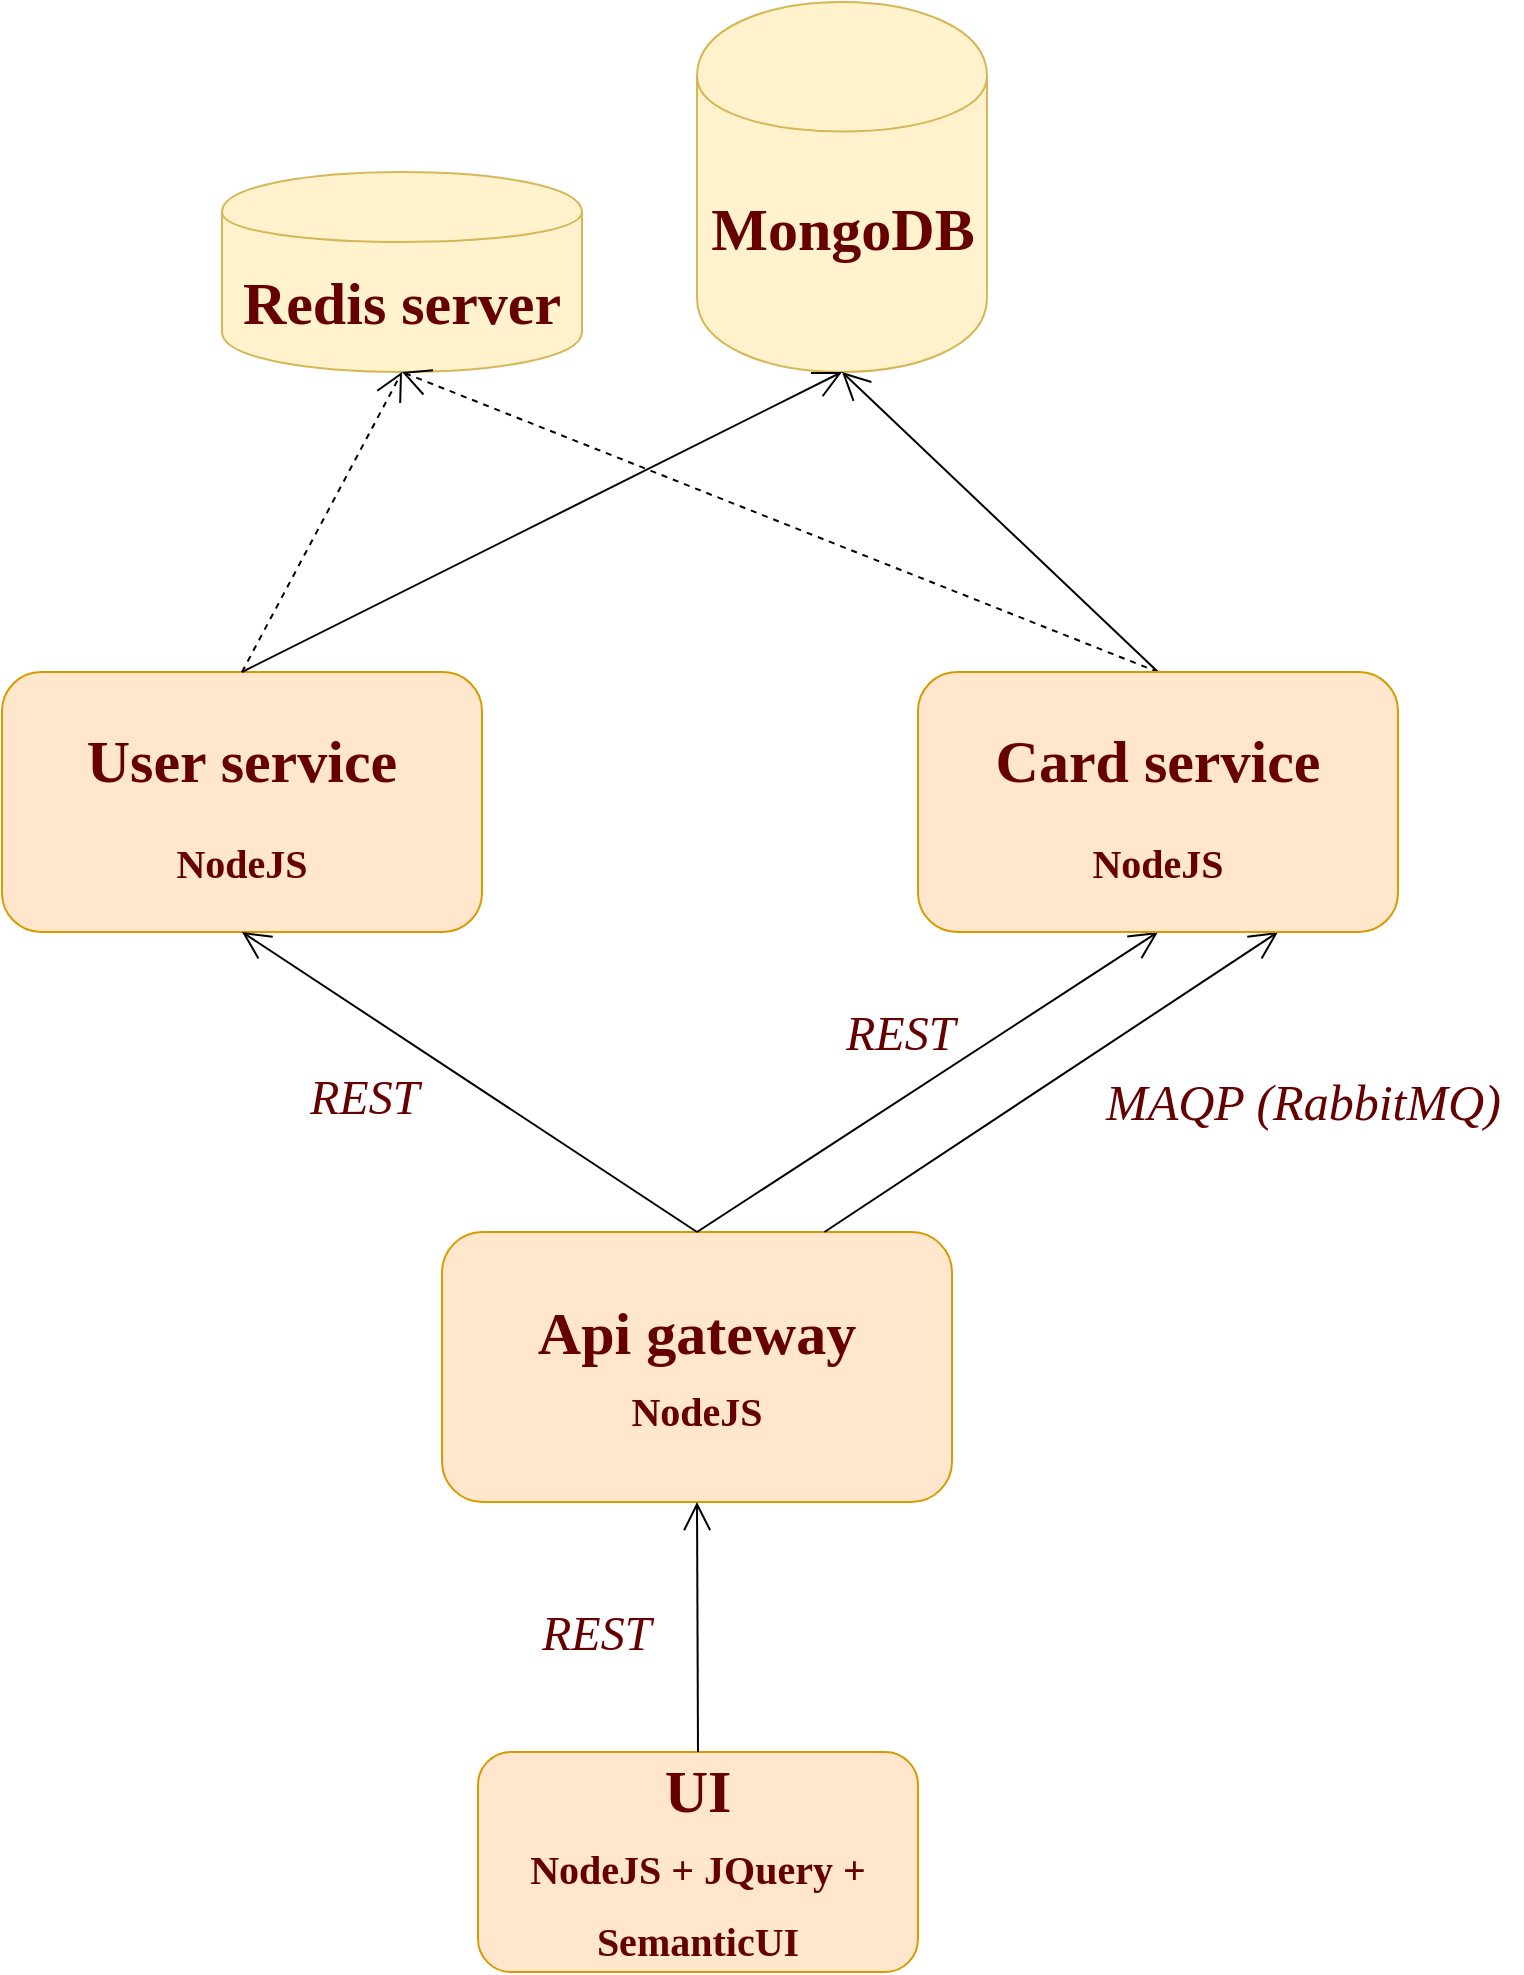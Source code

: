 <mxfile version="10.8.0" type="github"><diagram id="pGqmQ-XWjks_1kiZlFlP" name="Page-1"><mxGraphModel dx="1327" dy="1627" grid="1" gridSize="10" guides="1" tooltips="1" connect="1" arrows="1" fold="1" page="1" pageScale="1" pageWidth="1100" pageHeight="850" math="0" shadow="0"><root><mxCell id="0"/><mxCell id="1" parent="0"/><mxCell id="mJLg9562DxXcQiZm1wYq-2" value="&lt;b&gt;MongoDB&lt;/b&gt;" style="shape=cylinder;whiteSpace=wrap;html=1;boundedLbl=1;backgroundOutline=1;fontSize=30;fontStyle=0;fillColor=#fff2cc;strokeColor=#d6b656;fontFamily=Verdana;fontColor=#660000;" vertex="1" parent="1"><mxGeometry x="487.5" y="-175" width="145" height="185" as="geometry"/></mxCell><mxCell id="mJLg9562DxXcQiZm1wYq-3" value="&lt;p style=&quot;line-height: 0%&quot;&gt;&lt;font&gt;&lt;b&gt;&lt;br&gt;&lt;/b&gt;&lt;/font&gt;&lt;/p&gt;&lt;p style=&quot;line-height: 0%&quot;&gt;&lt;font&gt;&lt;b&gt;&lt;br&gt;&lt;/b&gt;&lt;/font&gt;&lt;/p&gt;&lt;p style=&quot;line-height: 0%&quot;&gt;&lt;font&gt;&lt;b&gt;User service&lt;/b&gt;&lt;/font&gt;&lt;/p&gt;&lt;p&gt;&lt;b style=&quot;font-size: 20px&quot;&gt;NodeJS&lt;/b&gt;&lt;/p&gt;&lt;br&gt;" style="rounded=1;whiteSpace=wrap;html=1;fontSize=30;fontStyle=0;fillColor=#ffe6cc;strokeColor=#d79b00;fontFamily=Verdana;fontColor=#660000;" vertex="1" parent="1"><mxGeometry x="140" y="160" width="240" height="130" as="geometry"/></mxCell><mxCell id="mJLg9562DxXcQiZm1wYq-5" value="&lt;b&gt;Api gateway&lt;br&gt;&lt;font style=&quot;font-size: 20px&quot;&gt;NodeJS&lt;/font&gt;&lt;br&gt;&lt;/b&gt;" style="rounded=1;whiteSpace=wrap;html=1;fontSize=30;fontStyle=0;fillColor=#ffe6cc;strokeColor=#d79b00;fontFamily=Verdana;fontColor=#660000;" vertex="1" parent="1"><mxGeometry x="360" y="440" width="255" height="135" as="geometry"/></mxCell><mxCell id="mJLg9562DxXcQiZm1wYq-6" value="&lt;b&gt;UI&lt;br&gt;&lt;font style=&quot;font-size: 20px&quot;&gt;NodeJS + JQuery + SemanticUI&lt;/font&gt;&lt;br&gt;&lt;/b&gt;" style="rounded=1;whiteSpace=wrap;html=1;fontSize=30;fontStyle=0;fillColor=#ffe6cc;strokeColor=#d79b00;fontFamily=Verdana;fontColor=#660000;" vertex="1" parent="1"><mxGeometry x="378" y="700" width="220" height="110" as="geometry"/></mxCell><mxCell id="mJLg9562DxXcQiZm1wYq-8" value="&lt;b&gt;Redis server&lt;/b&gt;" style="shape=cylinder;whiteSpace=wrap;html=1;boundedLbl=1;backgroundOutline=1;fontSize=30;fontStyle=0;fillColor=#fff2cc;strokeColor=#d6b656;fontFamily=Verdana;fontColor=#660000;" vertex="1" parent="1"><mxGeometry x="250" y="-90" width="180" height="100" as="geometry"/></mxCell><mxCell id="mJLg9562DxXcQiZm1wYq-9" value="" style="endArrow=open;endSize=12;dashed=1;html=1;fontSize=30;exitX=0.5;exitY=0;exitDx=0;exitDy=0;entryX=0.5;entryY=1;entryDx=0;entryDy=0;fontFamily=Verdana;fontColor=#660000;" edge="1" parent="1" source="mJLg9562DxXcQiZm1wYq-3" target="mJLg9562DxXcQiZm1wYq-8"><mxGeometry width="160" relative="1" as="geometry"><mxPoint x="200" y="110" as="sourcePoint"/><mxPoint x="360" y="110" as="targetPoint"/></mxGeometry></mxCell><mxCell id="mJLg9562DxXcQiZm1wYq-10" value="" style="endArrow=open;endSize=12;dashed=1;html=1;fontSize=30;exitX=0.5;exitY=0;exitDx=0;exitDy=0;entryX=0.5;entryY=1;entryDx=0;entryDy=0;fontFamily=Verdana;fontColor=#660000;" edge="1" parent="1" source="mJLg9562DxXcQiZm1wYq-21" target="mJLg9562DxXcQiZm1wYq-8"><mxGeometry width="160" relative="1" as="geometry"><mxPoint x="730" y="160" as="sourcePoint"/><mxPoint x="360" y="20" as="targetPoint"/></mxGeometry></mxCell><mxCell id="mJLg9562DxXcQiZm1wYq-11" value="" style="endArrow=open;endFill=1;endSize=12;html=1;fontSize=30;exitX=0.5;exitY=0;exitDx=0;exitDy=0;entryX=0.5;entryY=1;entryDx=0;entryDy=0;fontFamily=Verdana;fontColor=#660000;" edge="1" parent="1" source="mJLg9562DxXcQiZm1wYq-3" target="mJLg9562DxXcQiZm1wYq-2"><mxGeometry width="160" relative="1" as="geometry"><mxPoint x="110" y="70" as="sourcePoint"/><mxPoint x="270" y="70" as="targetPoint"/></mxGeometry></mxCell><mxCell id="mJLg9562DxXcQiZm1wYq-12" value="" style="endArrow=open;endFill=1;endSize=12;html=1;fontSize=30;exitX=0.5;exitY=0;exitDx=0;exitDy=0;entryX=0.5;entryY=1;entryDx=0;entryDy=0;fontFamily=Verdana;fontColor=#660000;" edge="1" parent="1" source="mJLg9562DxXcQiZm1wYq-21" target="mJLg9562DxXcQiZm1wYq-2"><mxGeometry width="160" relative="1" as="geometry"><mxPoint x="730" y="160" as="sourcePoint"/><mxPoint x="570" y="20" as="targetPoint"/></mxGeometry></mxCell><mxCell id="mJLg9562DxXcQiZm1wYq-13" value="" style="endArrow=open;endFill=1;endSize=12;html=1;fontSize=30;exitX=0.5;exitY=0;exitDx=0;exitDy=0;entryX=0.5;entryY=1;entryDx=0;entryDy=0;fontFamily=Verdana;fontColor=#660000;" edge="1" parent="1" source="mJLg9562DxXcQiZm1wYq-5" target="mJLg9562DxXcQiZm1wYq-3"><mxGeometry width="160" relative="1" as="geometry"><mxPoint x="190" y="360" as="sourcePoint"/><mxPoint x="350" y="360" as="targetPoint"/></mxGeometry></mxCell><mxCell id="mJLg9562DxXcQiZm1wYq-14" value="&lt;font style=&quot;font-size: 24px&quot;&gt;&lt;i&gt;REST&lt;/i&gt;&lt;/font&gt;" style="text;html=1;resizable=0;points=[];autosize=1;align=left;verticalAlign=top;spacingTop=-4;fontSize=30;fontFamily=Verdana;fontColor=#660000;" vertex="1" parent="1"><mxGeometry x="292" y="350" width="70" height="40" as="geometry"/></mxCell><mxCell id="mJLg9562DxXcQiZm1wYq-15" value="" style="endArrow=open;endFill=1;endSize=12;html=1;fontSize=30;exitX=0.5;exitY=0;exitDx=0;exitDy=0;entryX=0.5;entryY=1;entryDx=0;entryDy=0;fontFamily=Verdana;fontColor=#660000;" edge="1" parent="1" source="mJLg9562DxXcQiZm1wYq-5" target="mJLg9562DxXcQiZm1wYq-21"><mxGeometry width="160" relative="1" as="geometry"><mxPoint x="498" y="450" as="sourcePoint"/><mxPoint x="730" y="290" as="targetPoint"/></mxGeometry></mxCell><mxCell id="mJLg9562DxXcQiZm1wYq-16" value="&lt;font style=&quot;font-size: 24px&quot;&gt;&lt;i&gt;REST&lt;/i&gt;&lt;/font&gt;" style="text;html=1;resizable=0;points=[];autosize=1;align=left;verticalAlign=top;spacingTop=-4;fontSize=30;fontFamily=Verdana;fontColor=#660000;" vertex="1" parent="1"><mxGeometry x="560" y="318" width="70" height="40" as="geometry"/></mxCell><mxCell id="mJLg9562DxXcQiZm1wYq-17" value="" style="endArrow=open;endFill=1;endSize=12;html=1;fontSize=30;exitX=0.75;exitY=0;exitDx=0;exitDy=0;entryX=0.75;entryY=1;entryDx=0;entryDy=0;fontFamily=Verdana;fontColor=#660000;" edge="1" parent="1" source="mJLg9562DxXcQiZm1wYq-5" target="mJLg9562DxXcQiZm1wYq-21"><mxGeometry width="160" relative="1" as="geometry"><mxPoint x="498" y="450" as="sourcePoint"/><mxPoint x="790" y="290" as="targetPoint"/></mxGeometry></mxCell><mxCell id="mJLg9562DxXcQiZm1wYq-18" value="&lt;font style=&quot;font-size: 25px&quot;&gt;&lt;i&gt;MAQP (RabbitMQ)&lt;/i&gt;&lt;/font&gt;" style="text;html=1;resizable=0;points=[];autosize=1;align=left;verticalAlign=top;spacingTop=-4;fontSize=30;fontFamily=Verdana;fontColor=#660000;" vertex="1" parent="1"><mxGeometry x="690" y="353" width="210" height="40" as="geometry"/></mxCell><mxCell id="mJLg9562DxXcQiZm1wYq-19" value="" style="endArrow=open;endFill=1;endSize=12;html=1;fontSize=30;exitX=0.5;exitY=0;exitDx=0;exitDy=0;entryX=0.5;entryY=1;entryDx=0;entryDy=0;fontFamily=Verdana;fontColor=#660000;" edge="1" parent="1" source="mJLg9562DxXcQiZm1wYq-6" target="mJLg9562DxXcQiZm1wYq-5"><mxGeometry width="160" relative="1" as="geometry"><mxPoint x="370" y="620" as="sourcePoint"/><mxPoint x="530" y="620" as="targetPoint"/></mxGeometry></mxCell><mxCell id="mJLg9562DxXcQiZm1wYq-20" value="&lt;font style=&quot;font-size: 24px&quot;&gt;&lt;i&gt;REST&lt;/i&gt;&lt;/font&gt;" style="text;html=1;resizable=0;points=[];autosize=1;align=left;verticalAlign=top;spacingTop=-4;fontSize=30;fontFamily=Verdana;fontColor=#660000;" vertex="1" parent="1"><mxGeometry x="407.5" y="617.5" width="70" height="40" as="geometry"/></mxCell><mxCell id="mJLg9562DxXcQiZm1wYq-21" value="&lt;p style=&quot;line-height: 0%&quot;&gt;&lt;font&gt;&lt;b&gt;&lt;br&gt;&lt;/b&gt;&lt;/font&gt;&lt;/p&gt;&lt;p style=&quot;line-height: 0%&quot;&gt;&lt;font&gt;&lt;b&gt;&lt;br&gt;&lt;/b&gt;&lt;/font&gt;&lt;/p&gt;&lt;p style=&quot;line-height: 0%&quot;&gt;&lt;font&gt;&lt;b&gt;Card service&lt;/b&gt;&lt;/font&gt;&lt;/p&gt;&lt;p&gt;&lt;b style=&quot;font-size: 20px&quot;&gt;NodeJS&lt;/b&gt;&lt;/p&gt;&lt;br&gt;" style="rounded=1;whiteSpace=wrap;html=1;fontSize=30;fontStyle=0;fillColor=#ffe6cc;strokeColor=#d79b00;fontFamily=Verdana;fontColor=#660000;" vertex="1" parent="1"><mxGeometry x="598" y="160" width="240" height="130" as="geometry"/></mxCell></root></mxGraphModel></diagram></mxfile>